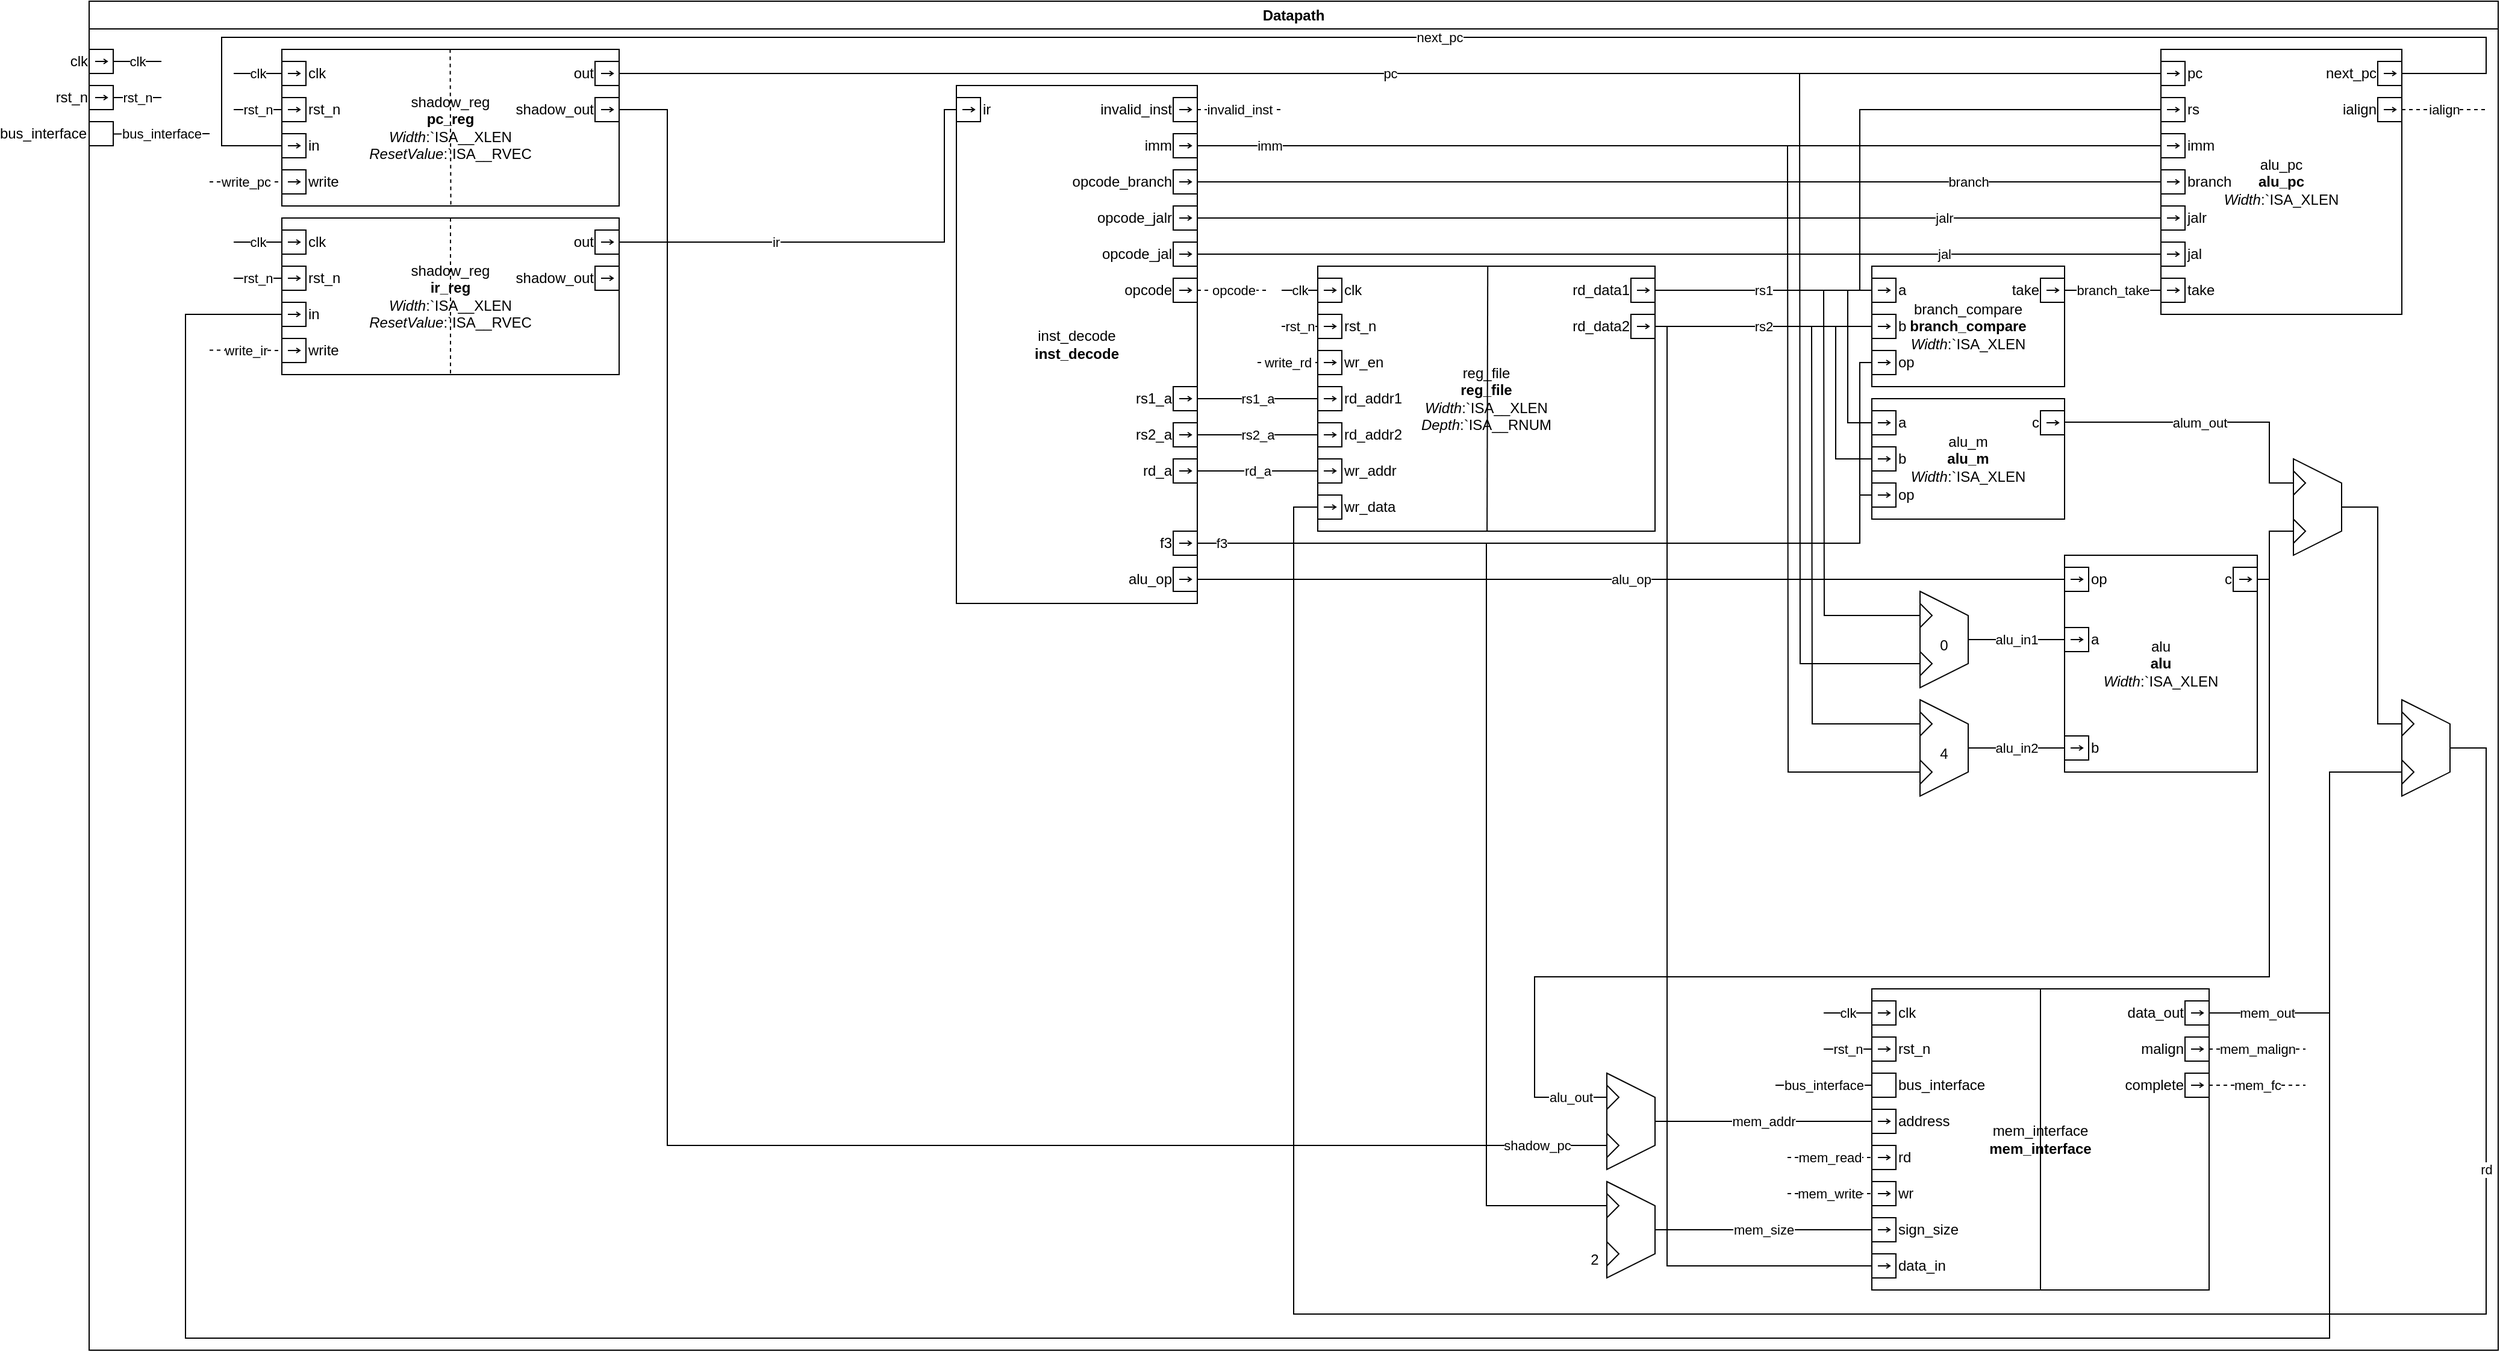 <mxfile version="21.6.6" type="device">
  <diagram name="Page-1" id="37ZDnfYXe29e7ngZrj3G">
    <mxGraphModel dx="2074" dy="1150" grid="1" gridSize="10" guides="0" tooltips="1" connect="0" arrows="0" fold="1" page="1" pageScale="1" pageWidth="4681" pageHeight="3300" math="0" shadow="0">
      <root>
        <mxCell id="0" />
        <mxCell id="1" style="locked=1;" parent="0" />
        <mxCell id="5tqxGyBpUtKJTXJvPSjM-3" value="Datapath" style="swimlane;whiteSpace=wrap;html=1;" vertex="1" parent="1">
          <mxGeometry x="520" y="280" width="2000" height="1120" as="geometry" />
        </mxCell>
        <mxCell id="5tqxGyBpUtKJTXJvPSjM-6" value="clk" style="shape=mxgraph.uml25.inputPin;html=1;points=[[0,0.5],[1,0.5]];flipH=1;align=right;labelPosition=left;verticalLabelPosition=middle;verticalAlign=middle;" vertex="1" parent="5tqxGyBpUtKJTXJvPSjM-3">
          <mxGeometry y="40" width="20" height="20" as="geometry" />
        </mxCell>
        <mxCell id="5tqxGyBpUtKJTXJvPSjM-7" value="bus_interface" style="whiteSpace=wrap;html=1;aspect=fixed;labelPosition=left;verticalLabelPosition=middle;align=right;verticalAlign=middle;" vertex="1" parent="5tqxGyBpUtKJTXJvPSjM-3">
          <mxGeometry y="100" width="20" height="20" as="geometry" />
        </mxCell>
        <mxCell id="5tqxGyBpUtKJTXJvPSjM-8" value="rst_n" style="shape=mxgraph.uml25.inputPin;html=1;points=[[0,0.5],[1,0.5]];flipH=1;align=right;labelPosition=left;verticalLabelPosition=middle;verticalAlign=middle;" vertex="1" parent="5tqxGyBpUtKJTXJvPSjM-3">
          <mxGeometry y="70" width="20" height="20" as="geometry" />
        </mxCell>
        <mxCell id="5tqxGyBpUtKJTXJvPSjM-2" value="Untitled Layer" parent="0" />
        <mxCell id="5tqxGyBpUtKJTXJvPSjM-16" value="" style="group" vertex="1" connectable="0" parent="5tqxGyBpUtKJTXJvPSjM-2">
          <mxGeometry x="680" y="320" width="280" height="130" as="geometry" />
        </mxCell>
        <mxCell id="5tqxGyBpUtKJTXJvPSjM-9" value="shadow_reg&lt;br&gt;&lt;b&gt;pc_reg&lt;/b&gt;&lt;br&gt;&lt;i style=&quot;&quot;&gt;Width&lt;/i&gt;:`ISA__XLEN&lt;br&gt;&lt;i&gt;ResetValue&lt;/i&gt;:`ISA__RVEC" style="rounded=0;whiteSpace=wrap;html=1;" vertex="1" parent="5tqxGyBpUtKJTXJvPSjM-16">
          <mxGeometry width="280" height="130" as="geometry" />
        </mxCell>
        <mxCell id="5tqxGyBpUtKJTXJvPSjM-10" value="clk" style="shape=mxgraph.uml25.inputPin;html=1;points=[[0,0.5],[1,0.5]];flipH=1;labelPosition=right;verticalLabelPosition=middle;align=left;verticalAlign=middle;" vertex="1" parent="5tqxGyBpUtKJTXJvPSjM-16">
          <mxGeometry y="10" width="20" height="20" as="geometry" />
        </mxCell>
        <mxCell id="5tqxGyBpUtKJTXJvPSjM-11" value="rst_n" style="shape=mxgraph.uml25.inputPin;html=1;points=[[0,0.5],[1,0.5]];flipH=1;labelPosition=right;verticalLabelPosition=middle;align=left;verticalAlign=middle;" vertex="1" parent="5tqxGyBpUtKJTXJvPSjM-16">
          <mxGeometry y="40" width="20" height="20" as="geometry" />
        </mxCell>
        <mxCell id="5tqxGyBpUtKJTXJvPSjM-12" value="in" style="shape=mxgraph.uml25.inputPin;html=1;points=[[0,0.5],[1,0.5]];flipH=1;labelPosition=right;verticalLabelPosition=middle;align=left;verticalAlign=middle;" vertex="1" parent="5tqxGyBpUtKJTXJvPSjM-16">
          <mxGeometry y="70" width="20" height="20" as="geometry" />
        </mxCell>
        <mxCell id="5tqxGyBpUtKJTXJvPSjM-13" value="write" style="shape=mxgraph.uml25.inputPin;html=1;points=[[0,0.5],[1,0.5]];flipH=1;labelPosition=right;verticalLabelPosition=middle;align=left;verticalAlign=middle;" vertex="1" parent="5tqxGyBpUtKJTXJvPSjM-16">
          <mxGeometry y="100" width="20" height="20" as="geometry" />
        </mxCell>
        <mxCell id="5tqxGyBpUtKJTXJvPSjM-14" value="out" style="shape=mxgraph.uml25.inputPin;html=1;points=[[0,0.5],[1,0.5]];flipH=1;labelPosition=left;verticalLabelPosition=middle;align=right;verticalAlign=middle;" vertex="1" parent="5tqxGyBpUtKJTXJvPSjM-16">
          <mxGeometry x="260" y="10" width="20" height="20" as="geometry" />
        </mxCell>
        <mxCell id="5tqxGyBpUtKJTXJvPSjM-15" value="shadow_out" style="shape=mxgraph.uml25.inputPin;html=1;points=[[0,0.5],[1,0.5]];flipH=1;labelPosition=left;verticalLabelPosition=middle;align=right;verticalAlign=middle;" vertex="1" parent="5tqxGyBpUtKJTXJvPSjM-16">
          <mxGeometry x="260" y="40" width="20" height="20" as="geometry" />
        </mxCell>
        <mxCell id="5tqxGyBpUtKJTXJvPSjM-192" value="" style="endArrow=none;dashed=1;html=1;rounded=0;exitX=0.499;exitY=-0.001;exitDx=0;exitDy=0;exitPerimeter=0;entryX=0.501;entryY=0.995;entryDx=0;entryDy=0;entryPerimeter=0;" edge="1" parent="5tqxGyBpUtKJTXJvPSjM-16" source="5tqxGyBpUtKJTXJvPSjM-9" target="5tqxGyBpUtKJTXJvPSjM-9">
          <mxGeometry width="50" height="50" relative="1" as="geometry">
            <mxPoint x="580" y="380" as="sourcePoint" />
            <mxPoint x="630" y="330" as="targetPoint" />
          </mxGeometry>
        </mxCell>
        <mxCell id="5tqxGyBpUtKJTXJvPSjM-17" value="" style="group" vertex="1" connectable="0" parent="5tqxGyBpUtKJTXJvPSjM-2">
          <mxGeometry x="680" y="460" width="280" height="130" as="geometry" />
        </mxCell>
        <mxCell id="5tqxGyBpUtKJTXJvPSjM-18" value="shadow_reg&lt;br&gt;&lt;b&gt;ir_reg&lt;/b&gt;&lt;br&gt;&lt;i style=&quot;&quot;&gt;Width&lt;/i&gt;:`ISA__XLEN&lt;br&gt;&lt;i&gt;ResetValue&lt;/i&gt;:`ISA__RVEC" style="rounded=0;whiteSpace=wrap;html=1;" vertex="1" parent="5tqxGyBpUtKJTXJvPSjM-17">
          <mxGeometry width="280" height="130" as="geometry" />
        </mxCell>
        <mxCell id="5tqxGyBpUtKJTXJvPSjM-19" value="clk" style="shape=mxgraph.uml25.inputPin;html=1;points=[[0,0.5],[1,0.5]];flipH=1;labelPosition=right;verticalLabelPosition=middle;align=left;verticalAlign=middle;" vertex="1" parent="5tqxGyBpUtKJTXJvPSjM-17">
          <mxGeometry y="10" width="20" height="20" as="geometry" />
        </mxCell>
        <mxCell id="5tqxGyBpUtKJTXJvPSjM-20" value="rst_n" style="shape=mxgraph.uml25.inputPin;html=1;points=[[0,0.5],[1,0.5]];flipH=1;labelPosition=right;verticalLabelPosition=middle;align=left;verticalAlign=middle;" vertex="1" parent="5tqxGyBpUtKJTXJvPSjM-17">
          <mxGeometry y="40" width="20" height="20" as="geometry" />
        </mxCell>
        <mxCell id="5tqxGyBpUtKJTXJvPSjM-21" value="in" style="shape=mxgraph.uml25.inputPin;html=1;points=[[0,0.5],[1,0.5]];flipH=1;labelPosition=right;verticalLabelPosition=middle;align=left;verticalAlign=middle;" vertex="1" parent="5tqxGyBpUtKJTXJvPSjM-17">
          <mxGeometry y="70" width="20" height="20" as="geometry" />
        </mxCell>
        <mxCell id="5tqxGyBpUtKJTXJvPSjM-22" value="write" style="shape=mxgraph.uml25.inputPin;html=1;points=[[0,0.5],[1,0.5]];flipH=1;labelPosition=right;verticalLabelPosition=middle;align=left;verticalAlign=middle;" vertex="1" parent="5tqxGyBpUtKJTXJvPSjM-17">
          <mxGeometry y="100" width="20" height="20" as="geometry" />
        </mxCell>
        <mxCell id="5tqxGyBpUtKJTXJvPSjM-23" value="out" style="shape=mxgraph.uml25.inputPin;html=1;points=[[0,0.5],[1,0.5]];flipH=1;labelPosition=left;verticalLabelPosition=middle;align=right;verticalAlign=middle;" vertex="1" parent="5tqxGyBpUtKJTXJvPSjM-17">
          <mxGeometry x="260" y="10" width="20" height="20" as="geometry" />
        </mxCell>
        <mxCell id="5tqxGyBpUtKJTXJvPSjM-24" value="shadow_out" style="shape=mxgraph.uml25.inputPin;html=1;points=[[0,0.5],[1,0.5]];flipH=1;labelPosition=left;verticalLabelPosition=middle;align=right;verticalAlign=middle;" vertex="1" parent="5tqxGyBpUtKJTXJvPSjM-17">
          <mxGeometry x="260" y="40" width="20" height="20" as="geometry" />
        </mxCell>
        <mxCell id="5tqxGyBpUtKJTXJvPSjM-193" value="" style="endArrow=none;dashed=1;html=1;rounded=0;exitX=0.499;exitY=-0.001;exitDx=0;exitDy=0;exitPerimeter=0;entryX=0.501;entryY=0.995;entryDx=0;entryDy=0;entryPerimeter=0;" edge="1" parent="5tqxGyBpUtKJTXJvPSjM-17">
          <mxGeometry width="50" height="50" relative="1" as="geometry">
            <mxPoint x="140" as="sourcePoint" />
            <mxPoint x="140" y="129" as="targetPoint" />
          </mxGeometry>
        </mxCell>
        <mxCell id="5tqxGyBpUtKJTXJvPSjM-49" value="" style="group" vertex="1" connectable="0" parent="5tqxGyBpUtKJTXJvPSjM-2">
          <mxGeometry x="2000" y="1100" width="280" height="250" as="geometry" />
        </mxCell>
        <mxCell id="5tqxGyBpUtKJTXJvPSjM-36" value="mem_interface&lt;br&gt;&lt;b&gt;mem_interface&lt;/b&gt;" style="rounded=0;whiteSpace=wrap;html=1;" vertex="1" parent="5tqxGyBpUtKJTXJvPSjM-49">
          <mxGeometry width="280" height="250" as="geometry" />
        </mxCell>
        <mxCell id="5tqxGyBpUtKJTXJvPSjM-37" value="complete" style="shape=mxgraph.uml25.inputPin;html=1;points=[[0,0.5],[1,0.5]];flipH=1;labelPosition=left;verticalLabelPosition=middle;align=right;verticalAlign=middle;" vertex="1" parent="5tqxGyBpUtKJTXJvPSjM-49">
          <mxGeometry x="260" y="70" width="20" height="20" as="geometry" />
        </mxCell>
        <mxCell id="5tqxGyBpUtKJTXJvPSjM-38" value="malign" style="shape=mxgraph.uml25.inputPin;html=1;points=[[0,0.5],[1,0.5]];flipH=1;labelPosition=left;verticalLabelPosition=middle;align=right;verticalAlign=middle;" vertex="1" parent="5tqxGyBpUtKJTXJvPSjM-49">
          <mxGeometry x="260" y="40" width="20" height="20" as="geometry" />
        </mxCell>
        <mxCell id="5tqxGyBpUtKJTXJvPSjM-39" value="data_out" style="shape=mxgraph.uml25.inputPin;html=1;points=[[0,0.5],[1,0.5]];flipH=1;labelPosition=left;verticalLabelPosition=middle;align=right;verticalAlign=middle;" vertex="1" parent="5tqxGyBpUtKJTXJvPSjM-49">
          <mxGeometry x="260" y="10" width="20" height="20" as="geometry" />
        </mxCell>
        <mxCell id="5tqxGyBpUtKJTXJvPSjM-40" value="data_in" style="shape=mxgraph.uml25.inputPin;html=1;points=[[0,0.5],[1,0.5]];flipH=1;labelPosition=right;verticalLabelPosition=middle;align=left;verticalAlign=middle;" vertex="1" parent="5tqxGyBpUtKJTXJvPSjM-49">
          <mxGeometry y="220" width="20" height="20" as="geometry" />
        </mxCell>
        <mxCell id="5tqxGyBpUtKJTXJvPSjM-41" value="wr" style="shape=mxgraph.uml25.inputPin;html=1;points=[[0,0.5],[1,0.5]];flipH=1;labelPosition=right;verticalLabelPosition=middle;align=left;verticalAlign=middle;" vertex="1" parent="5tqxGyBpUtKJTXJvPSjM-49">
          <mxGeometry y="160" width="20" height="20" as="geometry" />
        </mxCell>
        <mxCell id="5tqxGyBpUtKJTXJvPSjM-42" value="rd" style="shape=mxgraph.uml25.inputPin;html=1;points=[[0,0.5],[1,0.5]];flipH=1;labelPosition=right;verticalLabelPosition=middle;align=left;verticalAlign=middle;" vertex="1" parent="5tqxGyBpUtKJTXJvPSjM-49">
          <mxGeometry y="130" width="20" height="20" as="geometry" />
        </mxCell>
        <mxCell id="5tqxGyBpUtKJTXJvPSjM-43" value="sign_size" style="shape=mxgraph.uml25.inputPin;html=1;points=[[0,0.5],[1,0.5]];flipH=1;labelPosition=right;verticalLabelPosition=middle;align=left;verticalAlign=middle;" vertex="1" parent="5tqxGyBpUtKJTXJvPSjM-49">
          <mxGeometry y="190" width="20" height="20" as="geometry" />
        </mxCell>
        <mxCell id="5tqxGyBpUtKJTXJvPSjM-44" value="address" style="shape=mxgraph.uml25.inputPin;html=1;points=[[0,0.5],[1,0.5]];flipH=1;labelPosition=right;verticalLabelPosition=middle;align=left;verticalAlign=middle;" vertex="1" parent="5tqxGyBpUtKJTXJvPSjM-49">
          <mxGeometry y="100" width="20" height="20" as="geometry" />
        </mxCell>
        <mxCell id="5tqxGyBpUtKJTXJvPSjM-45" value="rst_n" style="shape=mxgraph.uml25.inputPin;html=1;points=[[0,0.5],[1,0.5]];flipH=1;labelPosition=right;verticalLabelPosition=middle;align=left;verticalAlign=middle;" vertex="1" parent="5tqxGyBpUtKJTXJvPSjM-49">
          <mxGeometry y="40" width="20" height="20" as="geometry" />
        </mxCell>
        <mxCell id="5tqxGyBpUtKJTXJvPSjM-46" value="clk" style="shape=mxgraph.uml25.inputPin;html=1;points=[[0,0.5],[1,0.5]];flipH=1;labelPosition=right;verticalLabelPosition=middle;align=left;verticalAlign=middle;" vertex="1" parent="5tqxGyBpUtKJTXJvPSjM-49">
          <mxGeometry y="10" width="20" height="20" as="geometry" />
        </mxCell>
        <mxCell id="5tqxGyBpUtKJTXJvPSjM-47" value="bus_interface" style="whiteSpace=wrap;html=1;aspect=fixed;labelPosition=right;verticalLabelPosition=middle;align=left;verticalAlign=middle;" vertex="1" parent="5tqxGyBpUtKJTXJvPSjM-49">
          <mxGeometry y="70" width="20" height="20" as="geometry" />
        </mxCell>
        <mxCell id="5tqxGyBpUtKJTXJvPSjM-195" value="" style="endArrow=none;html=1;rounded=0;" edge="1" parent="5tqxGyBpUtKJTXJvPSjM-49">
          <mxGeometry width="50" height="50" relative="1" as="geometry">
            <mxPoint x="140" y="250" as="sourcePoint" />
            <mxPoint x="140" as="targetPoint" />
          </mxGeometry>
        </mxCell>
        <mxCell id="5tqxGyBpUtKJTXJvPSjM-78" value="" style="group" vertex="1" connectable="0" parent="5tqxGyBpUtKJTXJvPSjM-2">
          <mxGeometry x="2000" y="610" width="160" height="100" as="geometry" />
        </mxCell>
        <mxCell id="5tqxGyBpUtKJTXJvPSjM-79" value="alu_m&lt;br&gt;&lt;b&gt;alu_m&lt;br&gt;&lt;/b&gt;&lt;i&gt;Width&lt;/i&gt;:`ISA_XLEN" style="rounded=0;whiteSpace=wrap;html=1;" vertex="1" parent="5tqxGyBpUtKJTXJvPSjM-78">
          <mxGeometry width="160" height="100" as="geometry" />
        </mxCell>
        <mxCell id="5tqxGyBpUtKJTXJvPSjM-80" value="op" style="shape=mxgraph.uml25.inputPin;html=1;points=[[0,0.5],[1,0.5]];flipH=1;labelPosition=right;verticalLabelPosition=middle;align=left;verticalAlign=middle;" vertex="1" parent="5tqxGyBpUtKJTXJvPSjM-78">
          <mxGeometry y="70" width="20" height="20" as="geometry" />
        </mxCell>
        <mxCell id="5tqxGyBpUtKJTXJvPSjM-81" value="c" style="shape=mxgraph.uml25.inputPin;html=1;points=[[0,0.5],[1,0.5]];flipH=1;labelPosition=left;verticalLabelPosition=middle;align=right;verticalAlign=middle;" vertex="1" parent="5tqxGyBpUtKJTXJvPSjM-78">
          <mxGeometry x="140" y="10" width="20" height="20" as="geometry" />
        </mxCell>
        <mxCell id="5tqxGyBpUtKJTXJvPSjM-82" value="b" style="shape=mxgraph.uml25.inputPin;html=1;points=[[0,0.5],[1,0.5]];flipH=1;labelPosition=right;verticalLabelPosition=middle;align=left;verticalAlign=middle;" vertex="1" parent="5tqxGyBpUtKJTXJvPSjM-78">
          <mxGeometry y="40" width="20" height="20" as="geometry" />
        </mxCell>
        <mxCell id="5tqxGyBpUtKJTXJvPSjM-83" value="a" style="shape=mxgraph.uml25.inputPin;html=1;points=[[0,0.5],[1,0.5]];flipH=1;labelPosition=right;verticalLabelPosition=middle;align=left;verticalAlign=middle;" vertex="1" parent="5tqxGyBpUtKJTXJvPSjM-78">
          <mxGeometry y="10" width="20" height="20" as="geometry" />
        </mxCell>
        <mxCell id="5tqxGyBpUtKJTXJvPSjM-84" value="" style="group" vertex="1" connectable="0" parent="5tqxGyBpUtKJTXJvPSjM-2">
          <mxGeometry x="2000" y="500" width="160" height="100" as="geometry" />
        </mxCell>
        <mxCell id="5tqxGyBpUtKJTXJvPSjM-85" value="branch_compare&lt;br&gt;&lt;b&gt;branch_compare&lt;br&gt;&lt;/b&gt;&lt;i&gt;Width&lt;/i&gt;:`ISA_XLEN" style="rounded=0;whiteSpace=wrap;html=1;" vertex="1" parent="5tqxGyBpUtKJTXJvPSjM-84">
          <mxGeometry width="160" height="100" as="geometry" />
        </mxCell>
        <mxCell id="5tqxGyBpUtKJTXJvPSjM-86" value="op" style="shape=mxgraph.uml25.inputPin;html=1;points=[[0,0.5],[1,0.5]];flipH=1;labelPosition=right;verticalLabelPosition=middle;align=left;verticalAlign=middle;" vertex="1" parent="5tqxGyBpUtKJTXJvPSjM-84">
          <mxGeometry y="70" width="20" height="20" as="geometry" />
        </mxCell>
        <mxCell id="5tqxGyBpUtKJTXJvPSjM-87" value="take" style="shape=mxgraph.uml25.inputPin;html=1;points=[[0,0.5],[1,0.5]];flipH=1;labelPosition=left;verticalLabelPosition=middle;align=right;verticalAlign=middle;" vertex="1" parent="5tqxGyBpUtKJTXJvPSjM-84">
          <mxGeometry x="140" y="10" width="20" height="20" as="geometry" />
        </mxCell>
        <mxCell id="5tqxGyBpUtKJTXJvPSjM-88" value="b" style="shape=mxgraph.uml25.inputPin;html=1;points=[[0,0.5],[1,0.5]];flipH=1;labelPosition=right;verticalLabelPosition=middle;align=left;verticalAlign=middle;" vertex="1" parent="5tqxGyBpUtKJTXJvPSjM-84">
          <mxGeometry y="40" width="20" height="20" as="geometry" />
        </mxCell>
        <mxCell id="5tqxGyBpUtKJTXJvPSjM-89" value="a" style="shape=mxgraph.uml25.inputPin;html=1;points=[[0,0.5],[1,0.5]];flipH=1;labelPosition=right;verticalLabelPosition=middle;align=left;verticalAlign=middle;" vertex="1" parent="5tqxGyBpUtKJTXJvPSjM-84">
          <mxGeometry y="10" width="20" height="20" as="geometry" />
        </mxCell>
        <mxCell id="5tqxGyBpUtKJTXJvPSjM-102" value="" style="group" vertex="1" connectable="0" parent="5tqxGyBpUtKJTXJvPSjM-2">
          <mxGeometry x="2240" y="320" width="200" height="220" as="geometry" />
        </mxCell>
        <mxCell id="5tqxGyBpUtKJTXJvPSjM-91" value="alu_pc&lt;br&gt;&lt;b&gt;alu_pc&lt;br&gt;&lt;/b&gt;&lt;i&gt;Width&lt;/i&gt;:`ISA_XLEN" style="rounded=0;whiteSpace=wrap;html=1;container=0;" vertex="1" parent="5tqxGyBpUtKJTXJvPSjM-102">
          <mxGeometry width="200" height="220" as="geometry" />
        </mxCell>
        <mxCell id="5tqxGyBpUtKJTXJvPSjM-92" value="imm" style="shape=mxgraph.uml25.inputPin;html=1;points=[[0,0.5],[1,0.5]];flipH=1;labelPosition=right;verticalLabelPosition=middle;align=left;verticalAlign=middle;" vertex="1" parent="5tqxGyBpUtKJTXJvPSjM-102">
          <mxGeometry y="70" width="20" height="20" as="geometry" />
        </mxCell>
        <mxCell id="5tqxGyBpUtKJTXJvPSjM-93" value="next_pc" style="shape=mxgraph.uml25.inputPin;html=1;points=[[0,0.5],[1,0.5]];flipH=1;labelPosition=left;verticalLabelPosition=middle;align=right;verticalAlign=middle;" vertex="1" parent="5tqxGyBpUtKJTXJvPSjM-102">
          <mxGeometry x="180" y="10" width="20" height="20" as="geometry" />
        </mxCell>
        <mxCell id="5tqxGyBpUtKJTXJvPSjM-94" value="rs" style="shape=mxgraph.uml25.inputPin;html=1;points=[[0,0.5],[1,0.5]];flipH=1;labelPosition=right;verticalLabelPosition=middle;align=left;verticalAlign=middle;" vertex="1" parent="5tqxGyBpUtKJTXJvPSjM-102">
          <mxGeometry y="40" width="20" height="20" as="geometry" />
        </mxCell>
        <mxCell id="5tqxGyBpUtKJTXJvPSjM-95" value="pc" style="shape=mxgraph.uml25.inputPin;html=1;points=[[0,0.5],[1,0.5]];flipH=1;labelPosition=right;verticalLabelPosition=middle;align=left;verticalAlign=middle;" vertex="1" parent="5tqxGyBpUtKJTXJvPSjM-102">
          <mxGeometry y="10" width="20" height="20" as="geometry" />
        </mxCell>
        <mxCell id="5tqxGyBpUtKJTXJvPSjM-96" value="ialign" style="shape=mxgraph.uml25.inputPin;html=1;points=[[0,0.5],[1,0.5]];flipH=1;labelPosition=left;verticalLabelPosition=middle;align=right;verticalAlign=middle;" vertex="1" parent="5tqxGyBpUtKJTXJvPSjM-102">
          <mxGeometry x="180" y="40" width="20" height="20" as="geometry" />
        </mxCell>
        <mxCell id="5tqxGyBpUtKJTXJvPSjM-97" value="jalr" style="shape=mxgraph.uml25.inputPin;html=1;points=[[0,0.5],[1,0.5]];flipH=1;labelPosition=right;verticalLabelPosition=middle;align=left;verticalAlign=middle;" vertex="1" parent="5tqxGyBpUtKJTXJvPSjM-102">
          <mxGeometry y="130" width="20" height="20" as="geometry" />
        </mxCell>
        <mxCell id="5tqxGyBpUtKJTXJvPSjM-98" value="jal" style="shape=mxgraph.uml25.inputPin;html=1;points=[[0,0.5],[1,0.5]];flipH=1;labelPosition=right;verticalLabelPosition=middle;align=left;verticalAlign=middle;" vertex="1" parent="5tqxGyBpUtKJTXJvPSjM-102">
          <mxGeometry y="160" width="20" height="20" as="geometry" />
        </mxCell>
        <mxCell id="5tqxGyBpUtKJTXJvPSjM-99" value="branch" style="shape=mxgraph.uml25.inputPin;html=1;points=[[0,0.5],[1,0.5]];flipH=1;labelPosition=right;verticalLabelPosition=middle;align=left;verticalAlign=middle;" vertex="1" parent="5tqxGyBpUtKJTXJvPSjM-102">
          <mxGeometry y="100" width="20" height="20" as="geometry" />
        </mxCell>
        <mxCell id="5tqxGyBpUtKJTXJvPSjM-100" value="take" style="shape=mxgraph.uml25.inputPin;html=1;points=[[0,0.5],[1,0.5]];flipH=1;labelPosition=right;verticalLabelPosition=middle;align=left;verticalAlign=middle;" vertex="1" parent="5tqxGyBpUtKJTXJvPSjM-102">
          <mxGeometry y="190" width="20" height="20" as="geometry" />
        </mxCell>
        <mxCell id="5tqxGyBpUtKJTXJvPSjM-105" value="clk" style="endArrow=none;html=1;rounded=0;" edge="1" parent="5tqxGyBpUtKJTXJvPSjM-2">
          <mxGeometry width="50" height="50" relative="1" as="geometry">
            <mxPoint x="540" y="330" as="sourcePoint" />
            <mxPoint x="580" y="330" as="targetPoint" />
          </mxGeometry>
        </mxCell>
        <mxCell id="5tqxGyBpUtKJTXJvPSjM-107" value="rst_n" style="endArrow=none;html=1;rounded=0;" edge="1" parent="5tqxGyBpUtKJTXJvPSjM-2">
          <mxGeometry width="50" height="50" relative="1" as="geometry">
            <mxPoint x="540" y="360" as="sourcePoint" />
            <mxPoint x="580" y="360" as="targetPoint" />
            <mxPoint as="offset" />
          </mxGeometry>
        </mxCell>
        <mxCell id="5tqxGyBpUtKJTXJvPSjM-111" value="clk" style="endArrow=none;html=1;rounded=0;" edge="1" parent="5tqxGyBpUtKJTXJvPSjM-2" target="5tqxGyBpUtKJTXJvPSjM-19">
          <mxGeometry width="50" height="50" relative="1" as="geometry">
            <mxPoint x="640" y="480" as="sourcePoint" />
            <mxPoint x="680" y="480" as="targetPoint" />
            <mxPoint as="offset" />
          </mxGeometry>
        </mxCell>
        <mxCell id="5tqxGyBpUtKJTXJvPSjM-112" value="rst_n" style="endArrow=none;html=1;rounded=0;" edge="1" parent="5tqxGyBpUtKJTXJvPSjM-2" target="5tqxGyBpUtKJTXJvPSjM-20">
          <mxGeometry width="50" height="50" relative="1" as="geometry">
            <mxPoint x="640" y="510" as="sourcePoint" />
            <mxPoint x="680" y="510" as="targetPoint" />
            <mxPoint as="offset" />
          </mxGeometry>
        </mxCell>
        <mxCell id="5tqxGyBpUtKJTXJvPSjM-113" value="clk" style="endArrow=none;html=1;rounded=0;" edge="1" parent="5tqxGyBpUtKJTXJvPSjM-2" target="5tqxGyBpUtKJTXJvPSjM-10">
          <mxGeometry width="50" height="50" relative="1" as="geometry">
            <mxPoint x="640" y="340" as="sourcePoint" />
            <mxPoint x="680" y="340" as="targetPoint" />
          </mxGeometry>
        </mxCell>
        <mxCell id="5tqxGyBpUtKJTXJvPSjM-114" value="rst_n" style="endArrow=none;html=1;rounded=0;" edge="1" parent="5tqxGyBpUtKJTXJvPSjM-2" target="5tqxGyBpUtKJTXJvPSjM-11">
          <mxGeometry width="50" height="50" relative="1" as="geometry">
            <mxPoint x="640" y="370" as="sourcePoint" />
            <mxPoint x="680" y="370" as="targetPoint" />
            <mxPoint as="offset" />
          </mxGeometry>
        </mxCell>
        <mxCell id="5tqxGyBpUtKJTXJvPSjM-115" value="clk" style="endArrow=none;html=1;rounded=0;" edge="1" parent="5tqxGyBpUtKJTXJvPSjM-2">
          <mxGeometry width="50" height="50" relative="1" as="geometry">
            <mxPoint x="1510" y="520" as="sourcePoint" />
            <mxPoint x="1540" y="520" as="targetPoint" />
          </mxGeometry>
        </mxCell>
        <mxCell id="5tqxGyBpUtKJTXJvPSjM-116" value="rst_n" style="endArrow=none;html=1;rounded=0;" edge="1" parent="5tqxGyBpUtKJTXJvPSjM-2">
          <mxGeometry width="50" height="50" relative="1" as="geometry">
            <mxPoint x="1510" y="550" as="sourcePoint" />
            <mxPoint x="1540" y="550" as="targetPoint" />
            <mxPoint as="offset" />
          </mxGeometry>
        </mxCell>
        <mxCell id="5tqxGyBpUtKJTXJvPSjM-117" value="clk" style="endArrow=none;html=1;rounded=0;" edge="1" parent="5tqxGyBpUtKJTXJvPSjM-2" target="5tqxGyBpUtKJTXJvPSjM-46">
          <mxGeometry width="50" height="50" relative="1" as="geometry">
            <mxPoint x="1960" y="1120" as="sourcePoint" />
            <mxPoint x="2000" y="1120" as="targetPoint" />
          </mxGeometry>
        </mxCell>
        <mxCell id="5tqxGyBpUtKJTXJvPSjM-118" value="rst_n" style="endArrow=none;html=1;rounded=0;" edge="1" parent="5tqxGyBpUtKJTXJvPSjM-2" target="5tqxGyBpUtKJTXJvPSjM-45">
          <mxGeometry width="50" height="50" relative="1" as="geometry">
            <mxPoint x="1960" y="1150" as="sourcePoint" />
            <mxPoint x="2000" y="1150" as="targetPoint" />
            <mxPoint as="offset" />
          </mxGeometry>
        </mxCell>
        <mxCell id="5tqxGyBpUtKJTXJvPSjM-121" value="write_pc" style="endArrow=none;html=1;rounded=0;dashed=1;" edge="1" parent="5tqxGyBpUtKJTXJvPSjM-2" target="5tqxGyBpUtKJTXJvPSjM-13">
          <mxGeometry width="50" height="50" relative="1" as="geometry">
            <mxPoint x="620" y="430" as="sourcePoint" />
            <mxPoint x="680" y="430" as="targetPoint" />
          </mxGeometry>
        </mxCell>
        <mxCell id="5tqxGyBpUtKJTXJvPSjM-122" value="pc" style="endArrow=none;html=1;rounded=0;" edge="1" parent="5tqxGyBpUtKJTXJvPSjM-2" source="5tqxGyBpUtKJTXJvPSjM-14" target="5tqxGyBpUtKJTXJvPSjM-95">
          <mxGeometry width="50" height="50" relative="1" as="geometry">
            <mxPoint x="960" y="340" as="sourcePoint" />
            <mxPoint x="2240" y="340" as="targetPoint" />
          </mxGeometry>
        </mxCell>
        <mxCell id="5tqxGyBpUtKJTXJvPSjM-123" value="shadow_pc" style="endArrow=none;html=1;rounded=0;edgeStyle=orthogonalEdgeStyle;" edge="1" parent="5tqxGyBpUtKJTXJvPSjM-2" source="5tqxGyBpUtKJTXJvPSjM-15" target="5tqxGyBpUtKJTXJvPSjM-199">
          <mxGeometry x="0.931" width="50" height="50" relative="1" as="geometry">
            <mxPoint x="960" y="370" as="sourcePoint" />
            <mxPoint x="1700" y="1020" as="targetPoint" />
            <Array as="points">
              <mxPoint x="1000" y="370" />
              <mxPoint x="1000" y="1230" />
            </Array>
            <mxPoint as="offset" />
          </mxGeometry>
        </mxCell>
        <mxCell id="5tqxGyBpUtKJTXJvPSjM-124" value="mem_out" style="endArrow=none;html=1;rounded=0;edgeStyle=orthogonalEdgeStyle;" edge="1" parent="5tqxGyBpUtKJTXJvPSjM-2" source="5tqxGyBpUtKJTXJvPSjM-39" target="5tqxGyBpUtKJTXJvPSjM-21">
          <mxGeometry x="-0.969" width="50" height="50" relative="1" as="geometry">
            <mxPoint x="840" y="580" as="sourcePoint" />
            <mxPoint x="920" y="560" as="targetPoint" />
            <Array as="points">
              <mxPoint x="2380" y="1120" />
              <mxPoint x="2380" y="1390" />
              <mxPoint x="600" y="1390" />
              <mxPoint x="600" y="540" />
            </Array>
            <mxPoint as="offset" />
          </mxGeometry>
        </mxCell>
        <mxCell id="5tqxGyBpUtKJTXJvPSjM-125" value="write_ir" style="endArrow=none;html=1;rounded=0;dashed=1;" edge="1" parent="5tqxGyBpUtKJTXJvPSjM-2" target="5tqxGyBpUtKJTXJvPSjM-22">
          <mxGeometry width="50" height="50" relative="1" as="geometry">
            <mxPoint x="620" y="569.76" as="sourcePoint" />
            <mxPoint x="680" y="569.76" as="targetPoint" />
            <mxPoint as="offset" />
          </mxGeometry>
        </mxCell>
        <mxCell id="5tqxGyBpUtKJTXJvPSjM-130" value="rd" style="endArrow=none;html=1;rounded=0;edgeStyle=orthogonalEdgeStyle;elbow=vertical;" edge="1" parent="5tqxGyBpUtKJTXJvPSjM-2" source="5tqxGyBpUtKJTXJvPSjM-202" target="5tqxGyBpUtKJTXJvPSjM-29">
          <mxGeometry x="-0.652" width="50" height="50" relative="1" as="geometry">
            <mxPoint x="2500" y="910" as="sourcePoint" />
            <mxPoint x="1540" y="719.999" as="targetPoint" />
            <Array as="points">
              <mxPoint x="2510" y="900" />
              <mxPoint x="2510" y="1370" />
              <mxPoint x="1520" y="1370" />
              <mxPoint x="1520" y="700" />
            </Array>
            <mxPoint as="offset" />
          </mxGeometry>
        </mxCell>
        <mxCell id="5tqxGyBpUtKJTXJvPSjM-136" value="bus_interface" style="endArrow=none;html=1;rounded=0;" edge="1" parent="5tqxGyBpUtKJTXJvPSjM-2" target="5tqxGyBpUtKJTXJvPSjM-47">
          <mxGeometry width="50" height="50" relative="1" as="geometry">
            <mxPoint x="1920" y="1180" as="sourcePoint" />
            <mxPoint x="2000" y="1179.76" as="targetPoint" />
          </mxGeometry>
        </mxCell>
        <mxCell id="5tqxGyBpUtKJTXJvPSjM-137" value="mem_addr" style="endArrow=none;html=1;rounded=0;" edge="1" parent="5tqxGyBpUtKJTXJvPSjM-2" source="5tqxGyBpUtKJTXJvPSjM-197" target="5tqxGyBpUtKJTXJvPSjM-44">
          <mxGeometry width="50" height="50" relative="1" as="geometry">
            <mxPoint x="1930" y="1030" as="sourcePoint" />
            <mxPoint x="2000" y="1029.52" as="targetPoint" />
          </mxGeometry>
        </mxCell>
        <mxCell id="5tqxGyBpUtKJTXJvPSjM-139" value="mem_size" style="endArrow=none;html=1;rounded=0;" edge="1" parent="5tqxGyBpUtKJTXJvPSjM-2" source="5tqxGyBpUtKJTXJvPSjM-230" target="5tqxGyBpUtKJTXJvPSjM-43">
          <mxGeometry width="50" height="50" relative="1" as="geometry">
            <mxPoint x="1930" y="1240" as="sourcePoint" />
            <mxPoint x="2000" y="1239.76" as="targetPoint" />
          </mxGeometry>
        </mxCell>
        <mxCell id="5tqxGyBpUtKJTXJvPSjM-140" value="mem_read" style="endArrow=none;html=1;rounded=0;dashed=1;" edge="1" parent="5tqxGyBpUtKJTXJvPSjM-2" target="5tqxGyBpUtKJTXJvPSjM-42">
          <mxGeometry width="50" height="50" relative="1" as="geometry">
            <mxPoint x="1930" y="1240" as="sourcePoint" />
            <mxPoint x="2000" y="1269.76" as="targetPoint" />
          </mxGeometry>
        </mxCell>
        <mxCell id="5tqxGyBpUtKJTXJvPSjM-143" value="mem_malign" style="endArrow=none;html=1;rounded=0;dashed=1;" edge="1" parent="5tqxGyBpUtKJTXJvPSjM-2" source="5tqxGyBpUtKJTXJvPSjM-38">
          <mxGeometry width="50" height="50" relative="1" as="geometry">
            <mxPoint x="1110" y="1069.28" as="sourcePoint" />
            <mxPoint x="2360" y="1150" as="targetPoint" />
          </mxGeometry>
        </mxCell>
        <mxCell id="5tqxGyBpUtKJTXJvPSjM-145" value="mem_fc" style="endArrow=none;html=1;rounded=0;dashed=1;" edge="1" parent="5tqxGyBpUtKJTXJvPSjM-2" source="5tqxGyBpUtKJTXJvPSjM-37">
          <mxGeometry width="50" height="50" relative="1" as="geometry">
            <mxPoint x="1110" y="1099.52" as="sourcePoint" />
            <mxPoint x="2360" y="1180" as="targetPoint" />
          </mxGeometry>
        </mxCell>
        <mxCell id="5tqxGyBpUtKJTXJvPSjM-148" value="mem_write" style="endArrow=none;html=1;rounded=0;dashed=1;" edge="1" parent="5tqxGyBpUtKJTXJvPSjM-2" target="5tqxGyBpUtKJTXJvPSjM-41">
          <mxGeometry width="50" height="50" relative="1" as="geometry">
            <mxPoint x="1930" y="1270" as="sourcePoint" />
            <mxPoint x="2000" y="1300" as="targetPoint" />
          </mxGeometry>
        </mxCell>
        <mxCell id="5tqxGyBpUtKJTXJvPSjM-149" value="" style="endArrow=none;html=1;rounded=0;edgeStyle=orthogonalEdgeStyle;" edge="1" parent="5tqxGyBpUtKJTXJvPSjM-2" target="5tqxGyBpUtKJTXJvPSjM-40">
          <mxGeometry width="50" height="50" relative="1" as="geometry">
            <mxPoint x="1960" y="550" as="sourcePoint" />
            <mxPoint x="2000" y="1080" as="targetPoint" />
            <Array as="points">
              <mxPoint x="1830" y="550" />
              <mxPoint x="1830" y="1330" />
            </Array>
          </mxGeometry>
        </mxCell>
        <mxCell id="5tqxGyBpUtKJTXJvPSjM-152" value="bus_interface" style="endArrow=none;html=1;rounded=0;" edge="1" parent="5tqxGyBpUtKJTXJvPSjM-2">
          <mxGeometry width="50" height="50" relative="1" as="geometry">
            <mxPoint x="540" y="390.24" as="sourcePoint" />
            <mxPoint x="620" y="390" as="targetPoint" />
          </mxGeometry>
        </mxCell>
        <mxCell id="5tqxGyBpUtKJTXJvPSjM-153" value="ir" style="endArrow=none;html=1;rounded=0;edgeStyle=orthogonalEdgeStyle;" edge="1" parent="5tqxGyBpUtKJTXJvPSjM-2" source="5tqxGyBpUtKJTXJvPSjM-23" target="5tqxGyBpUtKJTXJvPSjM-61">
          <mxGeometry x="-0.333" width="50" height="50" relative="1" as="geometry">
            <mxPoint x="1200" y="500" as="sourcePoint" />
            <mxPoint x="1240" y="500" as="targetPoint" />
            <Array as="points">
              <mxPoint x="1230" y="480" />
              <mxPoint x="1230" y="370" />
            </Array>
            <mxPoint as="offset" />
          </mxGeometry>
        </mxCell>
        <mxCell id="5tqxGyBpUtKJTXJvPSjM-154" value="alu_in1" style="endArrow=none;html=1;rounded=0;edgeStyle=orthogonalEdgeStyle;" edge="1" parent="5tqxGyBpUtKJTXJvPSjM-2" source="5tqxGyBpUtKJTXJvPSjM-214" target="5tqxGyBpUtKJTXJvPSjM-68">
          <mxGeometry width="50" height="50" relative="1" as="geometry">
            <mxPoint x="1930" y="790" as="sourcePoint" />
            <mxPoint x="2000" y="760" as="targetPoint" />
            <Array as="points" />
          </mxGeometry>
        </mxCell>
        <mxCell id="5tqxGyBpUtKJTXJvPSjM-155" value="alu_in2" style="endArrow=none;html=1;rounded=0;edgeStyle=orthogonalEdgeStyle;" edge="1" parent="5tqxGyBpUtKJTXJvPSjM-2" source="5tqxGyBpUtKJTXJvPSjM-218" target="5tqxGyBpUtKJTXJvPSjM-67">
          <mxGeometry width="50" height="50" relative="1" as="geometry">
            <mxPoint x="1930" y="820" as="sourcePoint" />
            <mxPoint x="2000" y="790" as="targetPoint" />
            <Array as="points">
              <mxPoint x="2110" y="900" />
              <mxPoint x="2110" y="900" />
            </Array>
          </mxGeometry>
        </mxCell>
        <mxCell id="5tqxGyBpUtKJTXJvPSjM-157" value="alu_out" style="endArrow=none;html=1;rounded=0;edgeStyle=orthogonalEdgeStyle;" edge="1" parent="5tqxGyBpUtKJTXJvPSjM-2" source="5tqxGyBpUtKJTXJvPSjM-66" target="5tqxGyBpUtKJTXJvPSjM-198">
          <mxGeometry x="0.946" width="50" height="50" relative="1" as="geometry">
            <mxPoint x="2160" y="760" as="sourcePoint" />
            <mxPoint x="2230" y="760" as="targetPoint" />
            <Array as="points">
              <mxPoint x="2330" y="760" />
              <mxPoint x="2330" y="1090" />
              <mxPoint x="1720" y="1090" />
              <mxPoint x="1720" y="1190" />
            </Array>
            <mxPoint as="offset" />
          </mxGeometry>
        </mxCell>
        <mxCell id="5tqxGyBpUtKJTXJvPSjM-158" value="" style="endArrow=none;html=1;rounded=0;edgeStyle=orthogonalEdgeStyle;" edge="1" parent="5tqxGyBpUtKJTXJvPSjM-2" target="5tqxGyBpUtKJTXJvPSjM-83">
          <mxGeometry width="50" height="50" relative="1" as="geometry">
            <mxPoint x="1980" y="520" as="sourcePoint" />
            <mxPoint x="2000" y="629.5" as="targetPoint" />
            <Array as="points">
              <mxPoint x="1980" y="630" />
            </Array>
          </mxGeometry>
        </mxCell>
        <mxCell id="5tqxGyBpUtKJTXJvPSjM-159" value="" style="endArrow=none;html=1;rounded=0;edgeStyle=orthogonalEdgeStyle;" edge="1" parent="5tqxGyBpUtKJTXJvPSjM-2" target="5tqxGyBpUtKJTXJvPSjM-82">
          <mxGeometry width="50" height="50" relative="1" as="geometry">
            <mxPoint x="1970" y="550" as="sourcePoint" />
            <mxPoint x="2000" y="659" as="targetPoint" />
            <Array as="points">
              <mxPoint x="1970" y="660" />
            </Array>
          </mxGeometry>
        </mxCell>
        <mxCell id="5tqxGyBpUtKJTXJvPSjM-160" value="" style="endArrow=none;html=1;rounded=0;" edge="1" parent="5tqxGyBpUtKJTXJvPSjM-2" target="5tqxGyBpUtKJTXJvPSjM-80">
          <mxGeometry width="50" height="50" relative="1" as="geometry">
            <mxPoint x="1990" y="690" as="sourcePoint" />
            <mxPoint x="2000" y="689.5" as="targetPoint" />
          </mxGeometry>
        </mxCell>
        <mxCell id="5tqxGyBpUtKJTXJvPSjM-161" value="alum_out" style="endArrow=none;html=1;rounded=0;edgeStyle=orthogonalEdgeStyle;" edge="1" parent="5tqxGyBpUtKJTXJvPSjM-2" target="5tqxGyBpUtKJTXJvPSjM-207">
          <mxGeometry x="-0.073" width="50" height="50" relative="1" as="geometry">
            <mxPoint x="2160" y="629.5" as="sourcePoint" />
            <mxPoint x="2230" y="629.5" as="targetPoint" />
            <Array as="points">
              <mxPoint x="2330" y="630" />
              <mxPoint x="2330" y="680" />
            </Array>
            <mxPoint as="offset" />
          </mxGeometry>
        </mxCell>
        <mxCell id="5tqxGyBpUtKJTXJvPSjM-162" value="rs1" style="endArrow=none;html=1;rounded=0;" edge="1" parent="5tqxGyBpUtKJTXJvPSjM-2" source="5tqxGyBpUtKJTXJvPSjM-27" target="5tqxGyBpUtKJTXJvPSjM-89">
          <mxGeometry width="50" height="50" relative="1" as="geometry">
            <mxPoint x="1930" y="520" as="sourcePoint" />
            <mxPoint x="2000" y="519.5" as="targetPoint" />
          </mxGeometry>
        </mxCell>
        <mxCell id="5tqxGyBpUtKJTXJvPSjM-163" value="rs2" style="endArrow=none;html=1;rounded=0;" edge="1" parent="5tqxGyBpUtKJTXJvPSjM-2" source="5tqxGyBpUtKJTXJvPSjM-26" target="5tqxGyBpUtKJTXJvPSjM-88">
          <mxGeometry width="50" height="50" relative="1" as="geometry">
            <mxPoint x="1930" y="550" as="sourcePoint" />
            <mxPoint x="2000" y="549" as="targetPoint" />
          </mxGeometry>
        </mxCell>
        <mxCell id="5tqxGyBpUtKJTXJvPSjM-165" value="branch_take" style="endArrow=none;html=1;rounded=0;" edge="1" parent="5tqxGyBpUtKJTXJvPSjM-2" target="5tqxGyBpUtKJTXJvPSjM-100">
          <mxGeometry width="50" height="50" relative="1" as="geometry">
            <mxPoint x="2160" y="520" as="sourcePoint" />
            <mxPoint x="2240" y="519.5" as="targetPoint" />
            <mxPoint as="offset" />
          </mxGeometry>
        </mxCell>
        <mxCell id="5tqxGyBpUtKJTXJvPSjM-167" value="" style="endArrow=none;html=1;rounded=0;edgeStyle=orthogonalEdgeStyle;" edge="1" parent="5tqxGyBpUtKJTXJvPSjM-2" target="5tqxGyBpUtKJTXJvPSjM-94">
          <mxGeometry x="0.95" width="50" height="50" relative="1" as="geometry">
            <mxPoint x="1990" y="520" as="sourcePoint" />
            <mxPoint x="2240" y="370" as="targetPoint" />
            <Array as="points">
              <mxPoint x="1990" y="370" />
            </Array>
            <mxPoint as="offset" />
          </mxGeometry>
        </mxCell>
        <mxCell id="5tqxGyBpUtKJTXJvPSjM-169" value="next_pc" style="endArrow=none;html=1;rounded=0;edgeStyle=orthogonalEdgeStyle;" edge="1" parent="5tqxGyBpUtKJTXJvPSjM-2" source="5tqxGyBpUtKJTXJvPSjM-93" target="5tqxGyBpUtKJTXJvPSjM-12">
          <mxGeometry x="-0.086" width="50" height="50" relative="1" as="geometry">
            <mxPoint x="2440" y="340" as="sourcePoint" />
            <mxPoint x="680" y="400" as="targetPoint" />
            <Array as="points">
              <mxPoint x="2510" y="340" />
              <mxPoint x="2510" y="310" />
              <mxPoint x="630" y="310" />
              <mxPoint x="630" y="400" />
            </Array>
            <mxPoint as="offset" />
          </mxGeometry>
        </mxCell>
        <mxCell id="5tqxGyBpUtKJTXJvPSjM-173" value="ialign" style="endArrow=none;html=1;rounded=0;dashed=1;" edge="1" parent="5tqxGyBpUtKJTXJvPSjM-2" source="5tqxGyBpUtKJTXJvPSjM-96">
          <mxGeometry width="50" height="50" relative="1" as="geometry">
            <mxPoint x="2440" y="370" as="sourcePoint" />
            <mxPoint x="2510" y="370" as="targetPoint" />
          </mxGeometry>
        </mxCell>
        <mxCell id="5tqxGyBpUtKJTXJvPSjM-175" value="invalid_inst" style="endArrow=none;html=1;rounded=0;dashed=1;" edge="1" parent="5tqxGyBpUtKJTXJvPSjM-2" source="5tqxGyBpUtKJTXJvPSjM-60">
          <mxGeometry width="50" height="50" relative="1" as="geometry">
            <mxPoint x="1440" y="369" as="sourcePoint" />
            <mxPoint x="1510" y="370" as="targetPoint" />
          </mxGeometry>
        </mxCell>
        <mxCell id="5tqxGyBpUtKJTXJvPSjM-176" value="opcode" style="endArrow=none;html=1;rounded=0;dashed=1;" edge="1" parent="5tqxGyBpUtKJTXJvPSjM-2" source="5tqxGyBpUtKJTXJvPSjM-59">
          <mxGeometry width="50" height="50" relative="1" as="geometry">
            <mxPoint x="1440" y="378.5" as="sourcePoint" />
            <mxPoint x="1500" y="520" as="targetPoint" />
          </mxGeometry>
        </mxCell>
        <mxCell id="5tqxGyBpUtKJTXJvPSjM-177" value="branch" style="endArrow=none;html=1;rounded=0;edgeStyle=orthogonalEdgeStyle;" edge="1" parent="5tqxGyBpUtKJTXJvPSjM-2" source="5tqxGyBpUtKJTXJvPSjM-58" target="5tqxGyBpUtKJTXJvPSjM-99">
          <mxGeometry x="0.599" width="50" height="50" relative="1" as="geometry">
            <mxPoint x="1460" y="500" as="sourcePoint" />
            <mxPoint x="2240" y="430" as="targetPoint" />
            <Array as="points">
              <mxPoint x="1510" y="430" />
              <mxPoint x="1510" y="430" />
            </Array>
            <mxPoint as="offset" />
          </mxGeometry>
        </mxCell>
        <mxCell id="5tqxGyBpUtKJTXJvPSjM-178" value="jalr" style="endArrow=none;html=1;rounded=0;edgeStyle=orthogonalEdgeStyle;" edge="1" parent="5tqxGyBpUtKJTXJvPSjM-2" source="5tqxGyBpUtKJTXJvPSjM-57" target="5tqxGyBpUtKJTXJvPSjM-97">
          <mxGeometry x="0.549" width="50" height="50" relative="1" as="geometry">
            <mxPoint x="1440" y="590" as="sourcePoint" />
            <mxPoint x="2240" y="460" as="targetPoint" />
            <Array as="points">
              <mxPoint x="1500" y="460" />
              <mxPoint x="1500" y="460" />
            </Array>
            <mxPoint as="offset" />
          </mxGeometry>
        </mxCell>
        <mxCell id="5tqxGyBpUtKJTXJvPSjM-179" value="jal" style="endArrow=none;html=1;rounded=0;edgeStyle=orthogonalEdgeStyle;" edge="1" parent="5tqxGyBpUtKJTXJvPSjM-2" source="5tqxGyBpUtKJTXJvPSjM-56" target="5tqxGyBpUtKJTXJvPSjM-98">
          <mxGeometry x="0.548" width="50" height="50" relative="1" as="geometry">
            <mxPoint x="1440" y="619" as="sourcePoint" />
            <mxPoint x="2240" y="490" as="targetPoint" />
            <Array as="points">
              <mxPoint x="1490" y="490" />
              <mxPoint x="1490" y="490" />
            </Array>
            <mxPoint x="1" as="offset" />
          </mxGeometry>
        </mxCell>
        <mxCell id="5tqxGyBpUtKJTXJvPSjM-180" value="f3" style="endArrow=none;html=1;rounded=0;edgeStyle=orthogonalEdgeStyle;" edge="1" parent="5tqxGyBpUtKJTXJvPSjM-2" source="5tqxGyBpUtKJTXJvPSjM-55" target="5tqxGyBpUtKJTXJvPSjM-86">
          <mxGeometry x="-0.944" width="50" height="50" relative="1" as="geometry">
            <mxPoint x="1440" y="829" as="sourcePoint" />
            <mxPoint x="1480" y="730" as="targetPoint" />
            <Array as="points">
              <mxPoint x="1990" y="730" />
              <mxPoint x="1990" y="580" />
            </Array>
            <mxPoint as="offset" />
          </mxGeometry>
        </mxCell>
        <mxCell id="5tqxGyBpUtKJTXJvPSjM-181" value="alu_op" style="endArrow=none;html=1;rounded=0;" edge="1" parent="5tqxGyBpUtKJTXJvPSjM-2" source="5tqxGyBpUtKJTXJvPSjM-54" target="5tqxGyBpUtKJTXJvPSjM-65">
          <mxGeometry width="50" height="50" relative="1" as="geometry">
            <mxPoint x="1440" y="919" as="sourcePoint" />
            <mxPoint x="1480" y="760" as="targetPoint" />
          </mxGeometry>
        </mxCell>
        <mxCell id="5tqxGyBpUtKJTXJvPSjM-182" value="rd_a" style="endArrow=none;html=1;rounded=0;" edge="1" parent="5tqxGyBpUtKJTXJvPSjM-2" source="5tqxGyBpUtKJTXJvPSjM-53" target="5tqxGyBpUtKJTXJvPSjM-30">
          <mxGeometry width="50" height="50" relative="1" as="geometry">
            <mxPoint x="1440" y="770" as="sourcePoint" />
            <mxPoint x="1640" y="770" as="targetPoint" />
          </mxGeometry>
        </mxCell>
        <mxCell id="5tqxGyBpUtKJTXJvPSjM-183" value="rs1_a" style="endArrow=none;html=1;rounded=0;" edge="1" parent="5tqxGyBpUtKJTXJvPSjM-2" source="5tqxGyBpUtKJTXJvPSjM-52" target="5tqxGyBpUtKJTXJvPSjM-32">
          <mxGeometry width="50" height="50" relative="1" as="geometry">
            <mxPoint x="1440" y="710" as="sourcePoint" />
            <mxPoint x="1640" y="710" as="targetPoint" />
          </mxGeometry>
        </mxCell>
        <mxCell id="5tqxGyBpUtKJTXJvPSjM-184" value="rs2_a" style="endArrow=none;html=1;rounded=0;" edge="1" parent="5tqxGyBpUtKJTXJvPSjM-2" source="5tqxGyBpUtKJTXJvPSjM-51" target="5tqxGyBpUtKJTXJvPSjM-31">
          <mxGeometry width="50" height="50" relative="1" as="geometry">
            <mxPoint x="1440" y="740.5" as="sourcePoint" />
            <mxPoint x="1640" y="740" as="targetPoint" />
          </mxGeometry>
        </mxCell>
        <mxCell id="5tqxGyBpUtKJTXJvPSjM-185" value="imm" style="endArrow=none;html=1;rounded=0;edgeStyle=orthogonalEdgeStyle;" edge="1" parent="5tqxGyBpUtKJTXJvPSjM-2" source="5tqxGyBpUtKJTXJvPSjM-62" target="5tqxGyBpUtKJTXJvPSjM-92">
          <mxGeometry x="-0.851" width="50" height="50" relative="1" as="geometry">
            <mxPoint x="1460" y="420" as="sourcePoint" />
            <mxPoint x="2240" y="400" as="targetPoint" />
            <Array as="points" />
            <mxPoint as="offset" />
          </mxGeometry>
        </mxCell>
        <mxCell id="5tqxGyBpUtKJTXJvPSjM-50" value="inst_decode&lt;br&gt;&lt;b&gt;inst_decode&lt;/b&gt;" style="rounded=0;whiteSpace=wrap;html=1;" vertex="1" parent="5tqxGyBpUtKJTXJvPSjM-2">
          <mxGeometry x="1240" y="350" width="200" height="430" as="geometry" />
        </mxCell>
        <mxCell id="5tqxGyBpUtKJTXJvPSjM-51" value="rs2_a" style="shape=mxgraph.uml25.inputPin;html=1;points=[[0,0.5],[1,0.5]];flipH=1;labelPosition=left;verticalLabelPosition=middle;align=right;verticalAlign=middle;" vertex="1" parent="5tqxGyBpUtKJTXJvPSjM-2">
          <mxGeometry x="1420" y="630" width="20" height="20" as="geometry" />
        </mxCell>
        <mxCell id="5tqxGyBpUtKJTXJvPSjM-52" value="rs1_a" style="shape=mxgraph.uml25.inputPin;html=1;points=[[0,0.5],[1,0.5]];flipH=1;labelPosition=left;verticalLabelPosition=middle;align=right;verticalAlign=middle;" vertex="1" parent="5tqxGyBpUtKJTXJvPSjM-2">
          <mxGeometry x="1420" y="600" width="20" height="20" as="geometry" />
        </mxCell>
        <mxCell id="5tqxGyBpUtKJTXJvPSjM-54" value="alu_op" style="shape=mxgraph.uml25.inputPin;html=1;points=[[0,0.5],[1,0.5]];flipH=1;labelPosition=left;verticalLabelPosition=middle;align=right;verticalAlign=middle;" vertex="1" parent="5tqxGyBpUtKJTXJvPSjM-2">
          <mxGeometry x="1420" y="750" width="20" height="20" as="geometry" />
        </mxCell>
        <mxCell id="5tqxGyBpUtKJTXJvPSjM-55" value="f3" style="shape=mxgraph.uml25.inputPin;html=1;points=[[0,0.5],[1,0.5]];flipH=1;labelPosition=left;verticalLabelPosition=middle;align=right;verticalAlign=middle;" vertex="1" parent="5tqxGyBpUtKJTXJvPSjM-2">
          <mxGeometry x="1420" y="720" width="20" height="20" as="geometry" />
        </mxCell>
        <mxCell id="5tqxGyBpUtKJTXJvPSjM-56" value="opcode_jal" style="shape=mxgraph.uml25.inputPin;html=1;points=[[0,0.5],[1,0.5]];flipH=1;labelPosition=left;verticalLabelPosition=middle;align=right;verticalAlign=middle;" vertex="1" parent="5tqxGyBpUtKJTXJvPSjM-2">
          <mxGeometry x="1420" y="480" width="20" height="20" as="geometry" />
        </mxCell>
        <mxCell id="5tqxGyBpUtKJTXJvPSjM-57" value="opcode_jalr" style="shape=mxgraph.uml25.inputPin;html=1;points=[[0,0.5],[1,0.5]];flipH=1;labelPosition=left;verticalLabelPosition=middle;align=right;verticalAlign=middle;" vertex="1" parent="5tqxGyBpUtKJTXJvPSjM-2">
          <mxGeometry x="1420" y="450" width="20" height="20" as="geometry" />
        </mxCell>
        <mxCell id="5tqxGyBpUtKJTXJvPSjM-58" value="opcode_branch" style="shape=mxgraph.uml25.inputPin;html=1;points=[[0,0.5],[1,0.5]];flipH=1;labelPosition=left;verticalLabelPosition=middle;align=right;verticalAlign=middle;" vertex="1" parent="5tqxGyBpUtKJTXJvPSjM-2">
          <mxGeometry x="1420" y="420" width="20" height="20" as="geometry" />
        </mxCell>
        <mxCell id="5tqxGyBpUtKJTXJvPSjM-61" value="ir" style="shape=mxgraph.uml25.inputPin;html=1;points=[[0,0.5],[1,0.5]];flipH=1;labelPosition=right;verticalLabelPosition=middle;align=left;verticalAlign=middle;" vertex="1" parent="5tqxGyBpUtKJTXJvPSjM-2">
          <mxGeometry x="1240" y="360" width="20" height="20" as="geometry" />
        </mxCell>
        <mxCell id="5tqxGyBpUtKJTXJvPSjM-62" value="imm" style="shape=mxgraph.uml25.inputPin;html=1;points=[[0,0.5],[1,0.5]];flipH=1;labelPosition=left;verticalLabelPosition=middle;align=right;verticalAlign=middle;" vertex="1" parent="5tqxGyBpUtKJTXJvPSjM-2">
          <mxGeometry x="1420" y="390" width="20" height="20" as="geometry" />
        </mxCell>
        <mxCell id="5tqxGyBpUtKJTXJvPSjM-53" value="rd_a" style="shape=mxgraph.uml25.inputPin;html=1;points=[[0,0.5],[1,0.5]];flipH=1;labelPosition=left;verticalLabelPosition=middle;align=right;verticalAlign=middle;" vertex="1" parent="5tqxGyBpUtKJTXJvPSjM-2">
          <mxGeometry x="1420" y="660" width="20" height="20" as="geometry" />
        </mxCell>
        <mxCell id="5tqxGyBpUtKJTXJvPSjM-60" value="invalid_inst" style="shape=mxgraph.uml25.inputPin;html=1;points=[[0,0.5],[1,0.5]];flipH=1;labelPosition=left;verticalLabelPosition=middle;align=right;verticalAlign=middle;" vertex="1" parent="5tqxGyBpUtKJTXJvPSjM-2">
          <mxGeometry x="1420" y="360" width="20" height="20" as="geometry" />
        </mxCell>
        <mxCell id="5tqxGyBpUtKJTXJvPSjM-59" value="opcode" style="shape=mxgraph.uml25.inputPin;html=1;points=[[0,0.5],[1,0.5]];flipH=1;labelPosition=left;verticalLabelPosition=middle;align=right;verticalAlign=middle;" vertex="1" parent="5tqxGyBpUtKJTXJvPSjM-2">
          <mxGeometry x="1420" y="510" width="20" height="20" as="geometry" />
        </mxCell>
        <mxCell id="5tqxGyBpUtKJTXJvPSjM-131" value="write_rd" style="endArrow=none;html=1;rounded=0;dashed=1;" edge="1" parent="5tqxGyBpUtKJTXJvPSjM-2" target="5tqxGyBpUtKJTXJvPSjM-28">
          <mxGeometry width="50" height="50" relative="1" as="geometry">
            <mxPoint x="1490" y="580" as="sourcePoint" />
            <mxPoint x="1490" y="580" as="targetPoint" />
          </mxGeometry>
        </mxCell>
        <mxCell id="5tqxGyBpUtKJTXJvPSjM-190" value="" style="group" vertex="1" connectable="0" parent="5tqxGyBpUtKJTXJvPSjM-2">
          <mxGeometry x="1540" y="500" width="280" height="220" as="geometry" />
        </mxCell>
        <mxCell id="5tqxGyBpUtKJTXJvPSjM-25" value="reg_file&lt;br&gt;&lt;b&gt;reg_file&lt;br&gt;&lt;/b&gt;&lt;i&gt;Width&lt;/i&gt;:`ISA__XLEN&lt;br&gt;&lt;i&gt;Depth&lt;/i&gt;:`ISA__RNUM" style="rounded=0;whiteSpace=wrap;html=1;" vertex="1" parent="5tqxGyBpUtKJTXJvPSjM-190">
          <mxGeometry width="280" height="220" as="geometry" />
        </mxCell>
        <mxCell id="5tqxGyBpUtKJTXJvPSjM-26" value="rd_data2" style="shape=mxgraph.uml25.inputPin;html=1;points=[[0,0.5],[1,0.5]];flipH=1;labelPosition=left;verticalLabelPosition=middle;align=right;verticalAlign=middle;" vertex="1" parent="5tqxGyBpUtKJTXJvPSjM-190">
          <mxGeometry x="260" y="40" width="20" height="20" as="geometry" />
        </mxCell>
        <mxCell id="5tqxGyBpUtKJTXJvPSjM-27" value="rd_data1" style="shape=mxgraph.uml25.inputPin;html=1;points=[[0,0.5],[1,0.5]];flipH=1;labelPosition=left;verticalLabelPosition=middle;align=right;verticalAlign=middle;" vertex="1" parent="5tqxGyBpUtKJTXJvPSjM-190">
          <mxGeometry x="260" y="10" width="20" height="20" as="geometry" />
        </mxCell>
        <mxCell id="5tqxGyBpUtKJTXJvPSjM-29" value="wr_data" style="shape=mxgraph.uml25.inputPin;html=1;points=[[0,0.5],[1,0.5]];flipH=1;labelPosition=right;verticalLabelPosition=middle;align=left;verticalAlign=middle;" vertex="1" parent="5tqxGyBpUtKJTXJvPSjM-190">
          <mxGeometry y="190" width="20" height="20" as="geometry" />
        </mxCell>
        <mxCell id="5tqxGyBpUtKJTXJvPSjM-30" value="wr_addr" style="shape=mxgraph.uml25.inputPin;html=1;points=[[0,0.5],[1,0.5]];flipH=1;labelPosition=right;verticalLabelPosition=middle;align=left;verticalAlign=middle;" vertex="1" parent="5tqxGyBpUtKJTXJvPSjM-190">
          <mxGeometry y="160" width="20" height="20" as="geometry" />
        </mxCell>
        <mxCell id="5tqxGyBpUtKJTXJvPSjM-31" value="rd_addr2" style="shape=mxgraph.uml25.inputPin;html=1;points=[[0,0.5],[1,0.5]];flipH=1;labelPosition=right;verticalLabelPosition=middle;align=left;verticalAlign=middle;" vertex="1" parent="5tqxGyBpUtKJTXJvPSjM-190">
          <mxGeometry y="130" width="20" height="20" as="geometry" />
        </mxCell>
        <mxCell id="5tqxGyBpUtKJTXJvPSjM-32" value="rd_addr1" style="shape=mxgraph.uml25.inputPin;html=1;points=[[0,0.5],[1,0.5]];flipH=1;labelPosition=right;verticalLabelPosition=middle;align=left;verticalAlign=middle;" vertex="1" parent="5tqxGyBpUtKJTXJvPSjM-190">
          <mxGeometry y="100" width="20" height="20" as="geometry" />
        </mxCell>
        <mxCell id="5tqxGyBpUtKJTXJvPSjM-33" value="rst_n" style="shape=mxgraph.uml25.inputPin;html=1;points=[[0,0.5],[1,0.5]];flipH=1;labelPosition=right;verticalLabelPosition=middle;align=left;verticalAlign=middle;" vertex="1" parent="5tqxGyBpUtKJTXJvPSjM-190">
          <mxGeometry y="40" width="20" height="20" as="geometry" />
        </mxCell>
        <mxCell id="5tqxGyBpUtKJTXJvPSjM-34" value="clk" style="shape=mxgraph.uml25.inputPin;html=1;points=[[0,0.5],[1,0.5]];flipH=1;labelPosition=right;verticalLabelPosition=middle;align=left;verticalAlign=middle;" vertex="1" parent="5tqxGyBpUtKJTXJvPSjM-190">
          <mxGeometry y="10" width="20" height="20" as="geometry" />
        </mxCell>
        <mxCell id="5tqxGyBpUtKJTXJvPSjM-28" value="wr_en" style="shape=mxgraph.uml25.inputPin;html=1;points=[[0,0.5],[1,0.5]];flipH=1;labelPosition=right;verticalLabelPosition=middle;align=left;verticalAlign=middle;" vertex="1" parent="5tqxGyBpUtKJTXJvPSjM-190">
          <mxGeometry y="70" width="20" height="20" as="geometry" />
        </mxCell>
        <mxCell id="5tqxGyBpUtKJTXJvPSjM-194" value="" style="endArrow=none;html=1;rounded=0;entryX=0.504;entryY=0.002;entryDx=0;entryDy=0;entryPerimeter=0;exitX=0.502;exitY=1.002;exitDx=0;exitDy=0;exitPerimeter=0;" edge="1" parent="5tqxGyBpUtKJTXJvPSjM-190" source="5tqxGyBpUtKJTXJvPSjM-25" target="5tqxGyBpUtKJTXJvPSjM-25">
          <mxGeometry width="50" height="50" relative="1" as="geometry">
            <mxPoint x="-140" y="120" as="sourcePoint" />
            <mxPoint x="-90" y="70" as="targetPoint" />
          </mxGeometry>
        </mxCell>
        <mxCell id="5tqxGyBpUtKJTXJvPSjM-200" value="" style="group" vertex="1" connectable="0" parent="5tqxGyBpUtKJTXJvPSjM-2">
          <mxGeometry x="1780" y="1170" width="40" height="80" as="geometry" />
        </mxCell>
        <mxCell id="5tqxGyBpUtKJTXJvPSjM-197" value="" style="shape=trapezoid;perimeter=trapezoidPerimeter;whiteSpace=wrap;html=1;fixedSize=1;rotation=90;" vertex="1" parent="5tqxGyBpUtKJTXJvPSjM-200">
          <mxGeometry x="-20" y="20" width="80" height="40" as="geometry" />
        </mxCell>
        <mxCell id="5tqxGyBpUtKJTXJvPSjM-198" value="" style="triangle;whiteSpace=wrap;html=1;" vertex="1" parent="5tqxGyBpUtKJTXJvPSjM-200">
          <mxGeometry y="10" width="10" height="20" as="geometry" />
        </mxCell>
        <mxCell id="5tqxGyBpUtKJTXJvPSjM-199" value="" style="triangle;whiteSpace=wrap;html=1;" vertex="1" parent="5tqxGyBpUtKJTXJvPSjM-200">
          <mxGeometry y="50" width="10" height="20" as="geometry" />
        </mxCell>
        <mxCell id="5tqxGyBpUtKJTXJvPSjM-201" value="" style="group" vertex="1" connectable="0" parent="5tqxGyBpUtKJTXJvPSjM-2">
          <mxGeometry x="2440" y="860" width="40" height="80" as="geometry" />
        </mxCell>
        <mxCell id="5tqxGyBpUtKJTXJvPSjM-202" value="" style="shape=trapezoid;perimeter=trapezoidPerimeter;whiteSpace=wrap;html=1;fixedSize=1;rotation=90;" vertex="1" parent="5tqxGyBpUtKJTXJvPSjM-201">
          <mxGeometry x="-20" y="20" width="80" height="40" as="geometry" />
        </mxCell>
        <mxCell id="5tqxGyBpUtKJTXJvPSjM-203" value="" style="triangle;whiteSpace=wrap;html=1;" vertex="1" parent="5tqxGyBpUtKJTXJvPSjM-201">
          <mxGeometry y="10" width="10" height="20" as="geometry" />
        </mxCell>
        <mxCell id="5tqxGyBpUtKJTXJvPSjM-204" value="" style="triangle;whiteSpace=wrap;html=1;" vertex="1" parent="5tqxGyBpUtKJTXJvPSjM-201">
          <mxGeometry y="50" width="10" height="20" as="geometry" />
        </mxCell>
        <mxCell id="5tqxGyBpUtKJTXJvPSjM-205" value="" style="group" vertex="1" connectable="0" parent="5tqxGyBpUtKJTXJvPSjM-2">
          <mxGeometry x="2350" y="660" width="40" height="80" as="geometry" />
        </mxCell>
        <mxCell id="5tqxGyBpUtKJTXJvPSjM-206" value="" style="shape=trapezoid;perimeter=trapezoidPerimeter;whiteSpace=wrap;html=1;fixedSize=1;rotation=90;" vertex="1" parent="5tqxGyBpUtKJTXJvPSjM-205">
          <mxGeometry x="-20" y="20" width="80" height="40" as="geometry" />
        </mxCell>
        <mxCell id="5tqxGyBpUtKJTXJvPSjM-207" value="" style="triangle;whiteSpace=wrap;html=1;" vertex="1" parent="5tqxGyBpUtKJTXJvPSjM-205">
          <mxGeometry y="10" width="10" height="20" as="geometry" />
        </mxCell>
        <mxCell id="5tqxGyBpUtKJTXJvPSjM-208" value="" style="triangle;whiteSpace=wrap;html=1;" vertex="1" parent="5tqxGyBpUtKJTXJvPSjM-205">
          <mxGeometry y="50" width="10" height="20" as="geometry" />
        </mxCell>
        <mxCell id="5tqxGyBpUtKJTXJvPSjM-209" value="" style="endArrow=none;html=1;rounded=0;edgeStyle=orthogonalEdgeStyle;" edge="1" parent="5tqxGyBpUtKJTXJvPSjM-2" source="5tqxGyBpUtKJTXJvPSjM-66" target="5tqxGyBpUtKJTXJvPSjM-208">
          <mxGeometry width="50" height="50" relative="1" as="geometry">
            <mxPoint x="2200" y="760" as="sourcePoint" />
            <mxPoint x="2000" y="680" as="targetPoint" />
            <Array as="points">
              <mxPoint x="2330" y="760" />
              <mxPoint x="2330" y="720" />
            </Array>
          </mxGeometry>
        </mxCell>
        <mxCell id="5tqxGyBpUtKJTXJvPSjM-211" value="" style="endArrow=none;html=1;rounded=0;edgeStyle=orthogonalEdgeStyle;" edge="1" parent="5tqxGyBpUtKJTXJvPSjM-2" source="5tqxGyBpUtKJTXJvPSjM-203" target="5tqxGyBpUtKJTXJvPSjM-206">
          <mxGeometry width="50" height="50" relative="1" as="geometry">
            <mxPoint x="2390" y="870" as="sourcePoint" />
            <mxPoint x="2280" y="710" as="targetPoint" />
            <Array as="points">
              <mxPoint x="2420" y="880" />
              <mxPoint x="2420" y="700" />
            </Array>
          </mxGeometry>
        </mxCell>
        <mxCell id="5tqxGyBpUtKJTXJvPSjM-212" value="" style="endArrow=none;html=1;rounded=0;edgeStyle=orthogonalEdgeStyle;" edge="1" parent="5tqxGyBpUtKJTXJvPSjM-2" target="5tqxGyBpUtKJTXJvPSjM-204">
          <mxGeometry width="50" height="50" relative="1" as="geometry">
            <mxPoint x="2380" y="1120" as="sourcePoint" />
            <mxPoint x="1400" y="810" as="targetPoint" />
            <Array as="points">
              <mxPoint x="2380" y="920" />
            </Array>
          </mxGeometry>
        </mxCell>
        <mxCell id="5tqxGyBpUtKJTXJvPSjM-213" value="" style="group" vertex="1" connectable="0" parent="5tqxGyBpUtKJTXJvPSjM-2">
          <mxGeometry x="2040" y="770" width="50" height="80" as="geometry" />
        </mxCell>
        <mxCell id="5tqxGyBpUtKJTXJvPSjM-214" value="" style="shape=trapezoid;perimeter=trapezoidPerimeter;whiteSpace=wrap;html=1;fixedSize=1;rotation=90;" vertex="1" parent="5tqxGyBpUtKJTXJvPSjM-213">
          <mxGeometry x="-20" y="20" width="80" height="40" as="geometry" />
        </mxCell>
        <mxCell id="5tqxGyBpUtKJTXJvPSjM-215" value="" style="triangle;whiteSpace=wrap;html=1;" vertex="1" parent="5tqxGyBpUtKJTXJvPSjM-213">
          <mxGeometry y="10" width="10" height="20" as="geometry" />
        </mxCell>
        <mxCell id="5tqxGyBpUtKJTXJvPSjM-216" value="" style="triangle;whiteSpace=wrap;html=1;" vertex="1" parent="5tqxGyBpUtKJTXJvPSjM-213">
          <mxGeometry y="50" width="10" height="20" as="geometry" />
        </mxCell>
        <mxCell id="5tqxGyBpUtKJTXJvPSjM-221" value="0" style="text;html=1;strokeColor=none;fillColor=none;align=center;verticalAlign=middle;whiteSpace=wrap;rounded=0;" vertex="1" parent="5tqxGyBpUtKJTXJvPSjM-213">
          <mxGeometry x="-10" y="30" width="60" height="30" as="geometry" />
        </mxCell>
        <mxCell id="5tqxGyBpUtKJTXJvPSjM-217" value="" style="group" vertex="1" connectable="0" parent="5tqxGyBpUtKJTXJvPSjM-2">
          <mxGeometry x="2040" y="860" width="50" height="80" as="geometry" />
        </mxCell>
        <mxCell id="5tqxGyBpUtKJTXJvPSjM-218" value="" style="shape=trapezoid;perimeter=trapezoidPerimeter;whiteSpace=wrap;html=1;fixedSize=1;rotation=90;" vertex="1" parent="5tqxGyBpUtKJTXJvPSjM-217">
          <mxGeometry x="-20" y="20" width="80" height="40" as="geometry" />
        </mxCell>
        <mxCell id="5tqxGyBpUtKJTXJvPSjM-219" value="" style="triangle;whiteSpace=wrap;html=1;" vertex="1" parent="5tqxGyBpUtKJTXJvPSjM-217">
          <mxGeometry y="10" width="10" height="20" as="geometry" />
        </mxCell>
        <mxCell id="5tqxGyBpUtKJTXJvPSjM-220" value="" style="triangle;whiteSpace=wrap;html=1;" vertex="1" parent="5tqxGyBpUtKJTXJvPSjM-217">
          <mxGeometry y="50" width="10" height="20" as="geometry" />
        </mxCell>
        <mxCell id="5tqxGyBpUtKJTXJvPSjM-222" value="4" style="text;html=1;strokeColor=none;fillColor=none;align=center;verticalAlign=middle;whiteSpace=wrap;rounded=0;" vertex="1" parent="5tqxGyBpUtKJTXJvPSjM-217">
          <mxGeometry x="-10" y="30" width="60" height="30" as="geometry" />
        </mxCell>
        <mxCell id="5tqxGyBpUtKJTXJvPSjM-224" value="" style="group" vertex="1" connectable="0" parent="5tqxGyBpUtKJTXJvPSjM-2">
          <mxGeometry x="2160" y="740" width="160" height="180" as="geometry" />
        </mxCell>
        <mxCell id="5tqxGyBpUtKJTXJvPSjM-64" value="alu&lt;br&gt;&lt;b&gt;alu&lt;br&gt;&lt;/b&gt;&lt;i&gt;Width&lt;/i&gt;:`ISA_XLEN" style="rounded=0;whiteSpace=wrap;html=1;" vertex="1" parent="5tqxGyBpUtKJTXJvPSjM-224">
          <mxGeometry width="160" height="180" as="geometry" />
        </mxCell>
        <mxCell id="5tqxGyBpUtKJTXJvPSjM-65" value="op" style="shape=mxgraph.uml25.inputPin;html=1;points=[[0,0.5],[1,0.5]];flipH=1;labelPosition=right;verticalLabelPosition=middle;align=left;verticalAlign=middle;" vertex="1" parent="5tqxGyBpUtKJTXJvPSjM-224">
          <mxGeometry y="10" width="20" height="20" as="geometry" />
        </mxCell>
        <mxCell id="5tqxGyBpUtKJTXJvPSjM-66" value="c" style="shape=mxgraph.uml25.inputPin;html=1;points=[[0,0.5],[1,0.5]];flipH=1;labelPosition=left;verticalLabelPosition=middle;align=right;verticalAlign=middle;" vertex="1" parent="5tqxGyBpUtKJTXJvPSjM-224">
          <mxGeometry x="140" y="10" width="20" height="20" as="geometry" />
        </mxCell>
        <mxCell id="5tqxGyBpUtKJTXJvPSjM-68" value="a" style="shape=mxgraph.uml25.inputPin;html=1;points=[[0,0.5],[1,0.5]];flipH=1;labelPosition=right;verticalLabelPosition=middle;align=left;verticalAlign=middle;" vertex="1" parent="5tqxGyBpUtKJTXJvPSjM-224">
          <mxGeometry y="60" width="20" height="20" as="geometry" />
        </mxCell>
        <mxCell id="5tqxGyBpUtKJTXJvPSjM-67" value="b" style="shape=mxgraph.uml25.inputPin;html=1;points=[[0,0.5],[1,0.5]];flipH=1;labelPosition=right;verticalLabelPosition=middle;align=left;verticalAlign=middle;" vertex="1" parent="5tqxGyBpUtKJTXJvPSjM-224">
          <mxGeometry y="150" width="20" height="20" as="geometry" />
        </mxCell>
        <mxCell id="5tqxGyBpUtKJTXJvPSjM-225" value="" style="endArrow=none;html=1;rounded=0;edgeStyle=orthogonalEdgeStyle;" edge="1" parent="5tqxGyBpUtKJTXJvPSjM-2" source="5tqxGyBpUtKJTXJvPSjM-215">
          <mxGeometry width="50" height="50" relative="1" as="geometry">
            <mxPoint x="2000" y="800" as="sourcePoint" />
            <mxPoint x="1960" y="520" as="targetPoint" />
          </mxGeometry>
        </mxCell>
        <mxCell id="5tqxGyBpUtKJTXJvPSjM-226" value="" style="endArrow=none;html=1;rounded=0;edgeStyle=orthogonalEdgeStyle;" edge="1" parent="5tqxGyBpUtKJTXJvPSjM-2" source="5tqxGyBpUtKJTXJvPSjM-219">
          <mxGeometry width="50" height="50" relative="1" as="geometry">
            <mxPoint x="2040" y="880" as="sourcePoint" />
            <mxPoint x="1950" y="550" as="targetPoint" />
          </mxGeometry>
        </mxCell>
        <mxCell id="5tqxGyBpUtKJTXJvPSjM-227" value="" style="endArrow=none;html=1;rounded=0;edgeStyle=orthogonalEdgeStyle;" edge="1" parent="5tqxGyBpUtKJTXJvPSjM-2" source="5tqxGyBpUtKJTXJvPSjM-220">
          <mxGeometry width="50" height="50" relative="1" as="geometry">
            <mxPoint x="2030" y="930" as="sourcePoint" />
            <mxPoint x="1930" y="400" as="targetPoint" />
          </mxGeometry>
        </mxCell>
        <mxCell id="5tqxGyBpUtKJTXJvPSjM-228" value="" style="endArrow=none;html=1;rounded=0;edgeStyle=orthogonalEdgeStyle;" edge="1" parent="5tqxGyBpUtKJTXJvPSjM-2" source="5tqxGyBpUtKJTXJvPSjM-216">
          <mxGeometry width="50" height="50" relative="1" as="geometry">
            <mxPoint x="2010" y="830" as="sourcePoint" />
            <mxPoint x="1940" y="340" as="targetPoint" />
          </mxGeometry>
        </mxCell>
        <mxCell id="5tqxGyBpUtKJTXJvPSjM-229" value="" style="group" vertex="1" connectable="0" parent="5tqxGyBpUtKJTXJvPSjM-2">
          <mxGeometry x="1780" y="1260" width="40" height="80" as="geometry" />
        </mxCell>
        <mxCell id="5tqxGyBpUtKJTXJvPSjM-230" value="" style="shape=trapezoid;perimeter=trapezoidPerimeter;whiteSpace=wrap;html=1;fixedSize=1;rotation=90;" vertex="1" parent="5tqxGyBpUtKJTXJvPSjM-229">
          <mxGeometry x="-20" y="20" width="80" height="40" as="geometry" />
        </mxCell>
        <mxCell id="5tqxGyBpUtKJTXJvPSjM-231" value="" style="triangle;whiteSpace=wrap;html=1;" vertex="1" parent="5tqxGyBpUtKJTXJvPSjM-229">
          <mxGeometry y="10" width="10" height="20" as="geometry" />
        </mxCell>
        <mxCell id="5tqxGyBpUtKJTXJvPSjM-232" value="" style="triangle;whiteSpace=wrap;html=1;" vertex="1" parent="5tqxGyBpUtKJTXJvPSjM-229">
          <mxGeometry y="50" width="10" height="20" as="geometry" />
        </mxCell>
        <mxCell id="5tqxGyBpUtKJTXJvPSjM-233" value="2" style="text;html=1;strokeColor=none;fillColor=none;align=center;verticalAlign=middle;whiteSpace=wrap;rounded=0;" vertex="1" parent="5tqxGyBpUtKJTXJvPSjM-2">
          <mxGeometry x="1760" y="1320" width="20" height="10" as="geometry" />
        </mxCell>
        <mxCell id="5tqxGyBpUtKJTXJvPSjM-234" value="" style="endArrow=none;html=1;rounded=0;edgeStyle=orthogonalEdgeStyle;" edge="1" parent="5tqxGyBpUtKJTXJvPSjM-2" target="5tqxGyBpUtKJTXJvPSjM-231">
          <mxGeometry width="50" height="50" relative="1" as="geometry">
            <mxPoint x="1680" y="730" as="sourcePoint" />
            <mxPoint x="1750" y="1290" as="targetPoint" />
            <Array as="points">
              <mxPoint x="1680" y="1280" />
            </Array>
          </mxGeometry>
        </mxCell>
      </root>
    </mxGraphModel>
  </diagram>
</mxfile>
